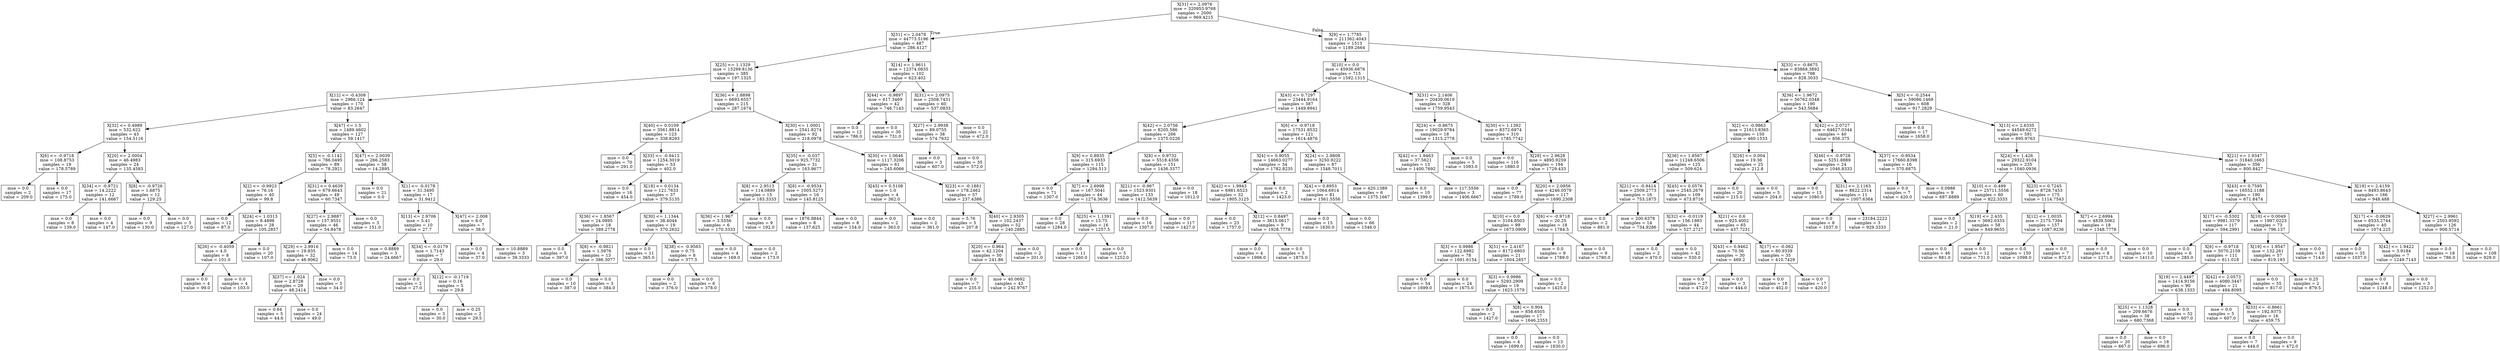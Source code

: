 digraph Tree {
node [shape=box] ;
0 [label="X[31] <= 2.0976\nmse = 320953.9768\nsamples = 2000\nvalue = 969.4215"] ;
1 [label="X[31] <= 2.0478\nmse = 44773.5196\nsamples = 487\nvalue = 286.4127"] ;
0 -> 1 [labeldistance=2.5, labelangle=45, headlabel="True"] ;
2 [label="X[25] <= 1.1329\nmse = 15299.8136\nsamples = 385\nvalue = 197.1325"] ;
1 -> 2 ;
3 [label="X[12] <= -0.4308\nmse = 2966.124\nsamples = 170\nvalue = 83.2647"] ;
2 -> 3 ;
4 [label="X[32] <= 0.4989\nmse = 532.622\nsamples = 43\nvalue = 154.5116"] ;
3 -> 4 ;
5 [label="X[6] <= -0.9718\nmse = 108.8753\nsamples = 19\nvalue = 178.5789"] ;
4 -> 5 ;
6 [label="mse = 0.0\nsamples = 2\nvalue = 209.0"] ;
5 -> 6 ;
7 [label="mse = 0.0\nsamples = 17\nvalue = 175.0"] ;
5 -> 7 ;
8 [label="X[20] <= 2.0004\nmse = 46.4983\nsamples = 24\nvalue = 135.4583"] ;
4 -> 8 ;
9 [label="X[34] <= -0.9721\nmse = 14.2222\nsamples = 12\nvalue = 141.6667"] ;
8 -> 9 ;
10 [label="mse = 0.0\nsamples = 8\nvalue = 139.0"] ;
9 -> 10 ;
11 [label="mse = 0.0\nsamples = 4\nvalue = 147.0"] ;
9 -> 11 ;
12 [label="X[8] <= -0.9726\nmse = 1.6875\nsamples = 12\nvalue = 129.25"] ;
8 -> 12 ;
13 [label="mse = 0.0\nsamples = 9\nvalue = 130.0"] ;
12 -> 13 ;
14 [label="mse = 0.0\nsamples = 3\nvalue = 127.0"] ;
12 -> 14 ;
15 [label="X[47] <= 1.5\nmse = 1489.4602\nsamples = 127\nvalue = 59.1417"] ;
3 -> 15 ;
16 [label="X[5] <= -0.1142\nmse = 786.0495\nsamples = 89\nvalue = 78.2921"] ;
15 -> 16 ;
17 [label="X[2] <= -0.9923\nmse = 76.16\nsamples = 40\nvalue = 99.8"] ;
16 -> 17 ;
18 [label="mse = 0.0\nsamples = 12\nvalue = 87.0"] ;
17 -> 18 ;
19 [label="X[24] <= 1.0313\nmse = 8.4898\nsamples = 28\nvalue = 105.2857"] ;
17 -> 19 ;
20 [label="X[26] <= -0.4059\nmse = 4.0\nsamples = 8\nvalue = 101.0"] ;
19 -> 20 ;
21 [label="mse = 0.0\nsamples = 4\nvalue = 99.0"] ;
20 -> 21 ;
22 [label="mse = 0.0\nsamples = 4\nvalue = 103.0"] ;
20 -> 22 ;
23 [label="mse = 0.0\nsamples = 20\nvalue = 107.0"] ;
19 -> 23 ;
24 [label="X[31] <= 0.4639\nmse = 679.6643\nsamples = 49\nvalue = 60.7347"] ;
16 -> 24 ;
25 [label="X[27] <= 2.9887\nmse = 157.9551\nsamples = 46\nvalue = 54.8478"] ;
24 -> 25 ;
26 [label="X[29] <= 2.9916\nmse = 19.835\nsamples = 32\nvalue = 46.9062"] ;
25 -> 26 ;
27 [label="X[37] <= 1.024\nmse = 2.8728\nsamples = 29\nvalue = 48.2414"] ;
26 -> 27 ;
28 [label="mse = 0.64\nsamples = 5\nvalue = 44.6"] ;
27 -> 28 ;
29 [label="mse = 0.0\nsamples = 24\nvalue = 49.0"] ;
27 -> 29 ;
30 [label="mse = 0.0\nsamples = 3\nvalue = 34.0"] ;
26 -> 30 ;
31 [label="mse = 0.0\nsamples = 14\nvalue = 73.0"] ;
25 -> 31 ;
32 [label="mse = 0.0\nsamples = 3\nvalue = 151.0"] ;
24 -> 32 ;
33 [label="X[47] <= 2.0039\nmse = 266.2583\nsamples = 38\nvalue = 14.2895"] ;
15 -> 33 ;
34 [label="mse = 0.0\nsamples = 21\nvalue = 0.0"] ;
33 -> 34 ;
35 [label="X[1] <= -0.0178\nmse = 31.3495\nsamples = 17\nvalue = 31.9412"] ;
33 -> 35 ;
36 [label="X[13] <= 2.9706\nmse = 5.41\nsamples = 10\nvalue = 27.7"] ;
35 -> 36 ;
37 [label="mse = 0.8889\nsamples = 3\nvalue = 24.6667"] ;
36 -> 37 ;
38 [label="X[34] <= -0.0179\nmse = 1.7143\nsamples = 7\nvalue = 29.0"] ;
36 -> 38 ;
39 [label="mse = 0.0\nsamples = 2\nvalue = 27.0"] ;
38 -> 39 ;
40 [label="X[12] <= -0.1719\nmse = 0.16\nsamples = 5\nvalue = 29.8"] ;
38 -> 40 ;
41 [label="mse = 0.0\nsamples = 3\nvalue = 30.0"] ;
40 -> 41 ;
42 [label="mse = 0.25\nsamples = 2\nvalue = 29.5"] ;
40 -> 42 ;
43 [label="X[47] <= 2.008\nmse = 6.0\nsamples = 7\nvalue = 38.0"] ;
35 -> 43 ;
44 [label="mse = 0.0\nsamples = 4\nvalue = 37.0"] ;
43 -> 44 ;
45 [label="mse = 10.8889\nsamples = 3\nvalue = 39.3333"] ;
43 -> 45 ;
46 [label="X[36] <= 1.8898\nmse = 6693.6557\nsamples = 215\nvalue = 287.1674"] ;
2 -> 46 ;
47 [label="X[40] <= 0.0109\nmse = 3561.8814\nsamples = 123\nvalue = 338.8293"] ;
46 -> 47 ;
48 [label="mse = 0.0\nsamples = 70\nvalue = 291.0"] ;
47 -> 48 ;
49 [label="X[33] <= -0.9413\nmse = 1254.3019\nsamples = 53\nvalue = 402.0"] ;
47 -> 49 ;
50 [label="mse = 0.0\nsamples = 16\nvalue = 454.0"] ;
49 -> 50 ;
51 [label="X[18] <= 0.0134\nmse = 121.7633\nsamples = 37\nvalue = 379.5135"] ;
49 -> 51 ;
52 [label="X[36] <= 1.8567\nmse = 24.0895\nsamples = 18\nvalue = 389.2778"] ;
51 -> 52 ;
53 [label="mse = 0.0\nsamples = 5\nvalue = 397.0"] ;
52 -> 53 ;
54 [label="X[8] <= -0.9821\nmse = 1.5976\nsamples = 13\nvalue = 386.3077"] ;
52 -> 54 ;
55 [label="mse = 0.0\nsamples = 10\nvalue = 387.0"] ;
54 -> 55 ;
56 [label="mse = 0.0\nsamples = 3\nvalue = 384.0"] ;
54 -> 56 ;
57 [label="X[30] <= 1.1344\nmse = 38.4044\nsamples = 19\nvalue = 370.2632"] ;
51 -> 57 ;
58 [label="mse = 0.0\nsamples = 11\nvalue = 365.0"] ;
57 -> 58 ;
59 [label="X[38] <= -0.9565\nmse = 0.75\nsamples = 8\nvalue = 377.5"] ;
57 -> 59 ;
60 [label="mse = 0.0\nsamples = 2\nvalue = 376.0"] ;
59 -> 60 ;
61 [label="mse = 0.0\nsamples = 6\nvalue = 378.0"] ;
59 -> 61 ;
62 [label="X[30] <= 1.0001\nmse = 2541.8274\nsamples = 92\nvalue = 218.0978"] ;
46 -> 62 ;
63 [label="X[35] <= -0.037\nmse = 925.7732\nsamples = 31\nvalue = 163.9677"] ;
62 -> 63 ;
64 [label="X[8] <= 2.9513\nmse = 114.0889\nsamples = 15\nvalue = 183.3333"] ;
63 -> 64 ;
65 [label="X[36] <= 1.967\nmse = 3.5556\nsamples = 6\nvalue = 170.3333"] ;
64 -> 65 ;
66 [label="mse = 0.0\nsamples = 4\nvalue = 169.0"] ;
65 -> 66 ;
67 [label="mse = 0.0\nsamples = 2\nvalue = 173.0"] ;
65 -> 67 ;
68 [label="mse = 0.0\nsamples = 9\nvalue = 192.0"] ;
64 -> 68 ;
69 [label="X[8] <= -0.9534\nmse = 1005.5273\nsamples = 16\nvalue = 145.8125"] ;
63 -> 69 ;
70 [label="mse = 1876.9844\nsamples = 8\nvalue = 137.625"] ;
69 -> 70 ;
71 [label="mse = 0.0\nsamples = 8\nvalue = 154.0"] ;
69 -> 71 ;
72 [label="X[30] <= 1.0646\nmse = 1117.3206\nsamples = 61\nvalue = 245.6066"] ;
62 -> 72 ;
73 [label="X[45] <= 0.5108\nmse = 1.0\nsamples = 4\nvalue = 362.0"] ;
72 -> 73 ;
74 [label="mse = 0.0\nsamples = 2\nvalue = 363.0"] ;
73 -> 74 ;
75 [label="mse = 0.0\nsamples = 2\nvalue = 361.0"] ;
73 -> 75 ;
76 [label="X[23] <= -0.1881\nmse = 178.2462\nsamples = 57\nvalue = 237.4386"] ;
72 -> 76 ;
77 [label="mse = 5.76\nsamples = 5\nvalue = 207.8"] ;
76 -> 77 ;
78 [label="X[40] <= 2.9305\nmse = 102.2437\nsamples = 52\nvalue = 240.2885"] ;
76 -> 78 ;
79 [label="X[20] <= 0.964\nmse = 42.1204\nsamples = 50\nvalue = 241.86"] ;
78 -> 79 ;
80 [label="mse = 0.0\nsamples = 7\nvalue = 235.0"] ;
79 -> 80 ;
81 [label="mse = 40.0692\nsamples = 43\nvalue = 242.9767"] ;
79 -> 81 ;
82 [label="mse = 0.0\nsamples = 2\nvalue = 201.0"] ;
78 -> 82 ;
83 [label="X[14] <= 1.9611\nmse = 12374.0835\nsamples = 102\nvalue = 623.402"] ;
1 -> 83 ;
84 [label="X[44] <= -0.9897\nmse = 617.3469\nsamples = 42\nvalue = 746.7143"] ;
83 -> 84 ;
85 [label="mse = 0.0\nsamples = 12\nvalue = 786.0"] ;
84 -> 85 ;
86 [label="mse = 0.0\nsamples = 30\nvalue = 731.0"] ;
84 -> 86 ;
87 [label="X[31] <= 2.0975\nmse = 2508.7431\nsamples = 60\nvalue = 537.0833"] ;
83 -> 87 ;
88 [label="X[27] <= 2.9938\nmse = 89.0755\nsamples = 38\nvalue = 574.7632"] ;
87 -> 88 ;
89 [label="mse = 0.0\nsamples = 3\nvalue = 607.0"] ;
88 -> 89 ;
90 [label="mse = 0.0\nsamples = 35\nvalue = 572.0"] ;
88 -> 90 ;
91 [label="mse = 0.0\nsamples = 22\nvalue = 472.0"] ;
87 -> 91 ;
92 [label="X[9] <= 1.7785\nmse = 211362.4043\nsamples = 1513\nvalue = 1189.2664"] ;
0 -> 92 [labeldistance=2.5, labelangle=-45, headlabel="False"] ;
93 [label="X[10] <= 0.0\nmse = 45936.6876\nsamples = 715\nvalue = 1592.1315"] ;
92 -> 93 ;
94 [label="X[43] <= 0.7297\nmse = 23444.9164\nsamples = 387\nvalue = 1449.8941"] ;
93 -> 94 ;
95 [label="X[42] <= 2.0756\nmse = 8205.586\nsamples = 266\nvalue = 1375.0226"] ;
94 -> 95 ;
96 [label="X[9] <= 0.8935\nmse = 315.6933\nsamples = 115\nvalue = 1294.513"] ;
95 -> 96 ;
97 [label="mse = 0.0\nsamples = 71\nvalue = 1307.0"] ;
96 -> 97 ;
98 [label="X[7] <= 2.6998\nmse = 167.5041\nsamples = 44\nvalue = 1274.3636"] ;
96 -> 98 ;
99 [label="mse = 0.0\nsamples = 28\nvalue = 1284.0"] ;
98 -> 99 ;
100 [label="X[25] <= 1.1391\nmse = 13.75\nsamples = 16\nvalue = 1257.5"] ;
98 -> 100 ;
101 [label="mse = 0.0\nsamples = 11\nvalue = 1260.0"] ;
100 -> 101 ;
102 [label="mse = 0.0\nsamples = 5\nvalue = 1252.0"] ;
100 -> 102 ;
103 [label="X[8] <= 0.9732\nmse = 5518.4356\nsamples = 151\nvalue = 1436.3377"] ;
95 -> 103 ;
104 [label="X[21] <= -0.967\nmse = 1523.9301\nsamples = 133\nvalue = 1412.5639"] ;
103 -> 104 ;
105 [label="mse = 0.0\nsamples = 16\nvalue = 1307.0"] ;
104 -> 105 ;
106 [label="mse = 0.0\nsamples = 117\nvalue = 1427.0"] ;
104 -> 106 ;
107 [label="mse = 0.0\nsamples = 18\nvalue = 1612.0"] ;
103 -> 107 ;
108 [label="X[6] <= -0.9718\nmse = 17531.8532\nsamples = 121\nvalue = 1614.4876"] ;
94 -> 108 ;
109 [label="X[4] <= 0.9055\nmse = 14663.0277\nsamples = 34\nvalue = 1782.8235"] ;
108 -> 109 ;
110 [label="X[42] <= 1.9943\nmse = 6981.6523\nsamples = 32\nvalue = 1805.3125"] ;
109 -> 110 ;
111 [label="mse = 0.0\nsamples = 23\nvalue = 1757.0"] ;
110 -> 111 ;
112 [label="X[12] <= 0.8497\nmse = 3615.0617\nsamples = 9\nvalue = 1928.7778"] ;
110 -> 112 ;
113 [label="mse = 0.0\nsamples = 4\nvalue = 1996.0"] ;
112 -> 113 ;
114 [label="mse = 0.0\nsamples = 5\nvalue = 1875.0"] ;
112 -> 114 ;
115 [label="mse = 0.0\nsamples = 2\nvalue = 1423.0"] ;
109 -> 115 ;
116 [label="X[24] <= 2.9808\nmse = 3250.9222\nsamples = 87\nvalue = 1548.7011"] ;
108 -> 116 ;
117 [label="X[4] <= 0.8953\nmse = 1064.6914\nsamples = 81\nvalue = 1561.5556"] ;
116 -> 117 ;
118 [label="mse = 0.0\nsamples = 15\nvalue = 1630.0"] ;
117 -> 118 ;
119 [label="mse = 0.0\nsamples = 66\nvalue = 1546.0"] ;
117 -> 119 ;
120 [label="mse = 420.1389\nsamples = 6\nvalue = 1375.1667"] ;
116 -> 120 ;
121 [label="X[31] <= 2.1406\nmse = 20439.0619\nsamples = 328\nvalue = 1759.9543"] ;
93 -> 121 ;
122 [label="X[24] <= -0.8675\nmse = 19029.9784\nsamples = 18\nvalue = 1315.2778"] ;
121 -> 122 ;
123 [label="X[42] <= 1.9463\nmse = 37.5621\nsamples = 13\nvalue = 1400.7692"] ;
122 -> 123 ;
124 [label="mse = 0.0\nsamples = 10\nvalue = 1399.0"] ;
123 -> 124 ;
125 [label="mse = 117.5556\nsamples = 3\nvalue = 1406.6667"] ;
123 -> 125 ;
126 [label="mse = 0.0\nsamples = 5\nvalue = 1093.0"] ;
122 -> 126 ;
127 [label="X[30] <= 1.1392\nmse = 8372.6974\nsamples = 310\nvalue = 1785.7742"] ;
121 -> 127 ;
128 [label="mse = 0.0\nsamples = 116\nvalue = 1880.0"] ;
127 -> 128 ;
129 [label="X[29] <= 2.9628\nmse = 4895.9259\nsamples = 194\nvalue = 1729.433"] ;
127 -> 129 ;
130 [label="mse = 0.0\nsamples = 77\nvalue = 1789.0"] ;
129 -> 130 ;
131 [label="X[20] <= 2.0956\nmse = 4246.0579\nsamples = 117\nvalue = 1690.2308"] ;
129 -> 131 ;
132 [label="X[10] <= 0.0\nmse = 3104.8503\nsamples = 99\nvalue = 1673.0909"] ;
131 -> 132 ;
133 [label="X[3] <= 0.9986\nmse = 122.6982\nsamples = 78\nvalue = 1691.6154"] ;
132 -> 133 ;
134 [label="mse = 0.0\nsamples = 54\nvalue = 1699.0"] ;
133 -> 134 ;
135 [label="mse = 0.0\nsamples = 24\nvalue = 1675.0"] ;
133 -> 135 ;
136 [label="X[31] <= 2.4167\nmse = 8172.6803\nsamples = 21\nvalue = 1604.2857"] ;
132 -> 136 ;
137 [label="X[3] <= 0.9986\nmse = 5293.2909\nsamples = 19\nvalue = 1623.1579"] ;
136 -> 137 ;
138 [label="mse = 0.0\nsamples = 2\nvalue = 1427.0"] ;
137 -> 138 ;
139 [label="X[8] <= 0.904\nmse = 856.6505\nsamples = 17\nvalue = 1646.2353"] ;
137 -> 139 ;
140 [label="mse = 0.0\nsamples = 4\nvalue = 1699.0"] ;
139 -> 140 ;
141 [label="mse = 0.0\nsamples = 13\nvalue = 1630.0"] ;
139 -> 141 ;
142 [label="mse = 0.0\nsamples = 2\nvalue = 1425.0"] ;
136 -> 142 ;
143 [label="X[6] <= -0.9718\nmse = 20.25\nsamples = 18\nvalue = 1784.5"] ;
131 -> 143 ;
144 [label="mse = 0.0\nsamples = 9\nvalue = 1789.0"] ;
143 -> 144 ;
145 [label="mse = 0.0\nsamples = 9\nvalue = 1780.0"] ;
143 -> 145 ;
146 [label="X[33] <= -0.8675\nmse = 83868.3892\nsamples = 798\nvalue = 828.3033"] ;
92 -> 146 ;
147 [label="X[36] <= 1.9672\nmse = 56762.0348\nsamples = 190\nvalue = 543.5684"] ;
146 -> 147 ;
148 [label="X[2] <= -0.9863\nmse = 21613.8365\nsamples = 150\nvalue = 460.1533"] ;
147 -> 148 ;
149 [label="X[36] <= 1.8567\nmse = 11248.6506\nsamples = 125\nvalue = 509.624"] ;
148 -> 149 ;
150 [label="X[21] <= -0.9414\nmse = 2509.2773\nsamples = 16\nvalue = 753.1875"] ;
149 -> 150 ;
151 [label="mse = 0.0\nsamples = 2\nvalue = 881.0"] ;
150 -> 151 ;
152 [label="mse = 200.6378\nsamples = 14\nvalue = 734.9286"] ;
150 -> 152 ;
153 [label="X[45] <= 0.0576\nmse = 2545.2679\nsamples = 109\nvalue = 473.8716"] ;
149 -> 153 ;
154 [label="X[32] <= -0.0119\nmse = 156.1983\nsamples = 44\nvalue = 527.2727"] ;
153 -> 154 ;
155 [label="mse = 0.0\nsamples = 2\nvalue = 470.0"] ;
154 -> 155 ;
156 [label="mse = 0.0\nsamples = 42\nvalue = 530.0"] ;
154 -> 156 ;
157 [label="X[21] <= 0.6\nmse = 925.4002\nsamples = 65\nvalue = 437.7231"] ;
153 -> 157 ;
158 [label="X[43] <= 0.9462\nmse = 70.56\nsamples = 30\nvalue = 469.2"] ;
157 -> 158 ;
159 [label="mse = 0.0\nsamples = 27\nvalue = 472.0"] ;
158 -> 159 ;
160 [label="mse = 0.0\nsamples = 3\nvalue = 444.0"] ;
158 -> 160 ;
161 [label="X[17] <= -0.062\nmse = 80.9339\nsamples = 35\nvalue = 410.7429"] ;
157 -> 161 ;
162 [label="mse = 0.0\nsamples = 18\nvalue = 402.0"] ;
161 -> 162 ;
163 [label="mse = 0.0\nsamples = 17\nvalue = 420.0"] ;
161 -> 163 ;
164 [label="X[26] <= 0.004\nmse = 19.36\nsamples = 25\nvalue = 212.8"] ;
148 -> 164 ;
165 [label="mse = 0.0\nsamples = 20\nvalue = 215.0"] ;
164 -> 165 ;
166 [label="mse = 0.0\nsamples = 5\nvalue = 204.0"] ;
164 -> 166 ;
167 [label="X[42] <= 2.0727\nmse = 64627.0344\nsamples = 40\nvalue = 856.375"] ;
147 -> 167 ;
168 [label="X[46] <= -0.9728\nmse = 5251.8889\nsamples = 24\nvalue = 1046.8333"] ;
167 -> 168 ;
169 [label="mse = 0.0\nsamples = 13\nvalue = 1080.0"] ;
168 -> 169 ;
170 [label="X[31] <= 2.1163\nmse = 8622.2314\nsamples = 11\nvalue = 1007.6364"] ;
168 -> 170 ;
171 [label="mse = 0.0\nsamples = 8\nvalue = 1037.0"] ;
170 -> 171 ;
172 [label="mse = 23184.2222\nsamples = 3\nvalue = 929.3333"] ;
170 -> 172 ;
173 [label="X[37] <= -0.9534\nmse = 17660.8398\nsamples = 16\nvalue = 570.6875"] ;
167 -> 173 ;
174 [label="mse = 0.0\nsamples = 7\nvalue = 420.0"] ;
173 -> 174 ;
175 [label="mse = 0.0988\nsamples = 9\nvalue = 687.8889"] ;
173 -> 175 ;
176 [label="X[5] <= -0.2544\nmse = 59086.1469\nsamples = 608\nvalue = 917.2829"] ;
146 -> 176 ;
177 [label="mse = 0.0\nsamples = 17\nvalue = 1658.0"] ;
176 -> 177 ;
178 [label="X[13] <= 2.6335\nmse = 44549.6272\nsamples = 591\nvalue = 895.9763"] ;
176 -> 178 ;
179 [label="X[24] <= 1.426\nmse = 29322.9104\nsamples = 235\nvalue = 1040.0936"] ;
178 -> 179 ;
180 [label="X[10] <= -0.499\nmse = 25711.5556\nsamples = 60\nvalue = 822.3333"] ;
179 -> 180 ;
181 [label="mse = 0.0\nsamples = 2\nvalue = 21.0"] ;
180 -> 181 ;
182 [label="X[19] <= 2.435\nmse = 3692.0333\nsamples = 58\nvalue = 849.9655"] ;
180 -> 182 ;
183 [label="mse = 0.0\nsamples = 46\nvalue = 881.0"] ;
182 -> 183 ;
184 [label="mse = 0.0\nsamples = 12\nvalue = 731.0"] ;
182 -> 184 ;
185 [label="X[23] <= 0.7245\nmse = 8728.7453\nsamples = 175\nvalue = 1114.7543"] ;
179 -> 185 ;
186 [label="X[12] <= 1.0035\nmse = 2175.7394\nsamples = 157\nvalue = 1087.9236"] ;
185 -> 186 ;
187 [label="mse = 0.0\nsamples = 150\nvalue = 1098.0"] ;
186 -> 187 ;
188 [label="mse = 0.0\nsamples = 7\nvalue = 872.0"] ;
186 -> 188 ;
189 [label="X[7] <= 2.6994\nmse = 4839.5062\nsamples = 18\nvalue = 1348.7778"] ;
185 -> 189 ;
190 [label="mse = 0.0\nsamples = 8\nvalue = 1271.0"] ;
189 -> 190 ;
191 [label="mse = 0.0\nsamples = 10\nvalue = 1411.0"] ;
189 -> 191 ;
192 [label="X[21] <= 1.9347\nmse = 31840.1663\nsamples = 356\nvalue = 800.8427"] ;
178 -> 192 ;
193 [label="X[43] <= 0.7595\nmse = 16552.1188\nsamples = 190\nvalue = 671.8474"] ;
192 -> 193 ;
194 [label="X[17] <= -0.5302\nmse = 9981.3379\nsamples = 117\nvalue = 594.2991"] ;
193 -> 194 ;
195 [label="mse = 0.0\nsamples = 6\nvalue = 285.0"] ;
194 -> 195 ;
196 [label="X[6] <= -0.9718\nmse = 5070.2159\nsamples = 111\nvalue = 611.018"] ;
194 -> 196 ;
197 [label="X[19] <= 2.4497\nmse = 1414.9156\nsamples = 90\nvalue = 638.1333"] ;
196 -> 197 ;
198 [label="X[25] <= 1.1328\nmse = 209.6676\nsamples = 38\nvalue = 680.7368"] ;
197 -> 198 ;
199 [label="mse = 0.0\nsamples = 20\nvalue = 667.0"] ;
198 -> 199 ;
200 [label="mse = 0.0\nsamples = 18\nvalue = 696.0"] ;
198 -> 200 ;
201 [label="mse = 0.0\nsamples = 52\nvalue = 607.0"] ;
197 -> 201 ;
202 [label="X[42] <= 2.0573\nmse = 4080.3447\nsamples = 21\nvalue = 494.8095"] ;
196 -> 202 ;
203 [label="mse = 0.0\nsamples = 5\nvalue = 607.0"] ;
202 -> 203 ;
204 [label="X[33] <= -0.8661\nmse = 192.9375\nsamples = 16\nvalue = 459.75"] ;
202 -> 204 ;
205 [label="mse = 0.0\nsamples = 7\nvalue = 444.0"] ;
204 -> 205 ;
206 [label="mse = 0.0\nsamples = 9\nvalue = 472.0"] ;
204 -> 206 ;
207 [label="X[10] <= 0.0049\nmse = 1997.0223\nsamples = 73\nvalue = 796.137"] ;
193 -> 207 ;
208 [label="X[19] <= 1.9547\nmse = 132.261\nsamples = 57\nvalue = 819.193"] ;
207 -> 208 ;
209 [label="mse = 0.0\nsamples = 55\nvalue = 817.0"] ;
208 -> 209 ;
210 [label="mse = 0.25\nsamples = 2\nvalue = 879.5"] ;
208 -> 210 ;
211 [label="mse = 0.0\nsamples = 16\nvalue = 714.0"] ;
207 -> 211 ;
212 [label="X[19] <= 2.4159\nmse = 8493.8643\nsamples = 166\nvalue = 948.488"] ;
192 -> 212 ;
213 [label="X[17] <= -0.0629\nmse = 6533.2744\nsamples = 40\nvalue = 1074.225"] ;
212 -> 213 ;
214 [label="mse = 0.0\nsamples = 33\nvalue = 1037.0"] ;
213 -> 214 ;
215 [label="X[42] <= 1.9422\nmse = 3.9184\nsamples = 7\nvalue = 1249.7143"] ;
213 -> 215 ;
216 [label="mse = 0.0\nsamples = 4\nvalue = 1248.0"] ;
215 -> 216 ;
217 [label="mse = 0.0\nsamples = 3\nvalue = 1252.0"] ;
215 -> 217 ;
218 [label="X[27] <= 2.9961\nmse = 2503.9592\nsamples = 126\nvalue = 908.5714"] ;
212 -> 218 ;
219 [label="mse = 0.0\nsamples = 18\nvalue = 786.0"] ;
218 -> 219 ;
220 [label="mse = 0.0\nsamples = 108\nvalue = 929.0"] ;
218 -> 220 ;
}